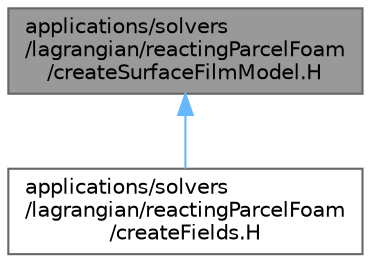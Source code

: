 digraph "applications/solvers/lagrangian/reactingParcelFoam/createSurfaceFilmModel.H"
{
 // LATEX_PDF_SIZE
  bgcolor="transparent";
  edge [fontname=Helvetica,fontsize=10,labelfontname=Helvetica,labelfontsize=10];
  node [fontname=Helvetica,fontsize=10,shape=box,height=0.2,width=0.4];
  Node1 [id="Node000001",label="applications/solvers\l/lagrangian/reactingParcelFoam\l/createSurfaceFilmModel.H",height=0.2,width=0.4,color="gray40", fillcolor="grey60", style="filled", fontcolor="black",tooltip=" "];
  Node1 -> Node2 [id="edge1_Node000001_Node000002",dir="back",color="steelblue1",style="solid",tooltip=" "];
  Node2 [id="Node000002",label="applications/solvers\l/lagrangian/reactingParcelFoam\l/createFields.H",height=0.2,width=0.4,color="grey40", fillcolor="white", style="filled",URL="$solvers_2lagrangian_2reactingParcelFoam_2createFields_8H.html",tooltip=" "];
}

